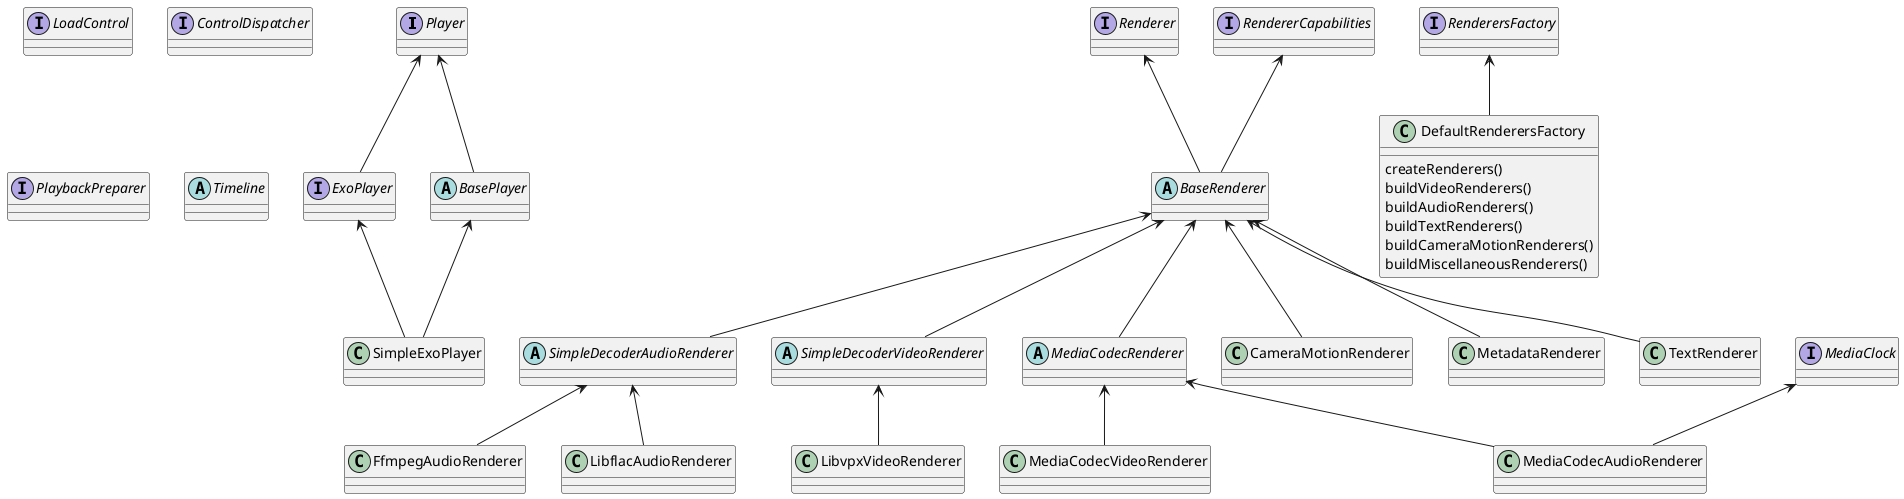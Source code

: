 
@startuml


'Player
interface Player
interface ExoPlayer
abstract class BasePlayer
class SimpleExoPlayer

'Renderer
interface Renderer
interface RendererCapabilities
interface RenderersFactory
abstract class BaseRenderer
abstract class SimpleDecoderAudioRenderer
abstract class SimpleDecoderVideoRenderer
abstract class MediaCodecRenderer
class CameraMotionRenderer
class FfmpegAudioRenderer
class LibflacAudioRenderer
class LibvpxVideoRenderer
class LibvpxVideoRenderer
class LibvpxVideoRenderer
class MediaCodecAudioRenderer
class MediaCodecVideoRenderer
class MetadataRenderer
class TextRenderer
class DefaultRenderersFactory {
    createRenderers()
    buildVideoRenderers()
    buildAudioRenderers()
    buildTextRenderers()
    buildCameraMotionRenderers()
    buildMiscellaneousRenderers()
}

interface LoadControl
interface ControlDispatcher
interface PlaybackPreparer
interface MediaClock
abstract class Timeline

Player <-- ExoPlayer
Player <-- BasePlayer
BasePlayer <-- SimpleExoPlayer
ExoPlayer <-- SimpleExoPlayer

Renderer <-- BaseRenderer
RendererCapabilities <-- BaseRenderer
BaseRenderer <-- CameraMotionRenderer
BaseRenderer <-- SimpleDecoderAudioRenderer
SimpleDecoderAudioRenderer <--  FfmpegAudioRenderer
SimpleDecoderAudioRenderer <--  LibflacAudioRenderer
BaseRenderer <-- SimpleDecoderVideoRenderer
SimpleDecoderVideoRenderer <-- LibvpxVideoRenderer
BaseRenderer <-- MediaCodecRenderer
MediaCodecRenderer <-- MediaCodecAudioRenderer
MediaClock <-- MediaCodecAudioRenderer
MediaCodecRenderer <-- MediaCodecVideoRenderer
BaseRenderer <-- MetadataRenderer
BaseRenderer <-- TextRenderer
RenderersFactory <-- DefaultRenderersFactory


@enduml